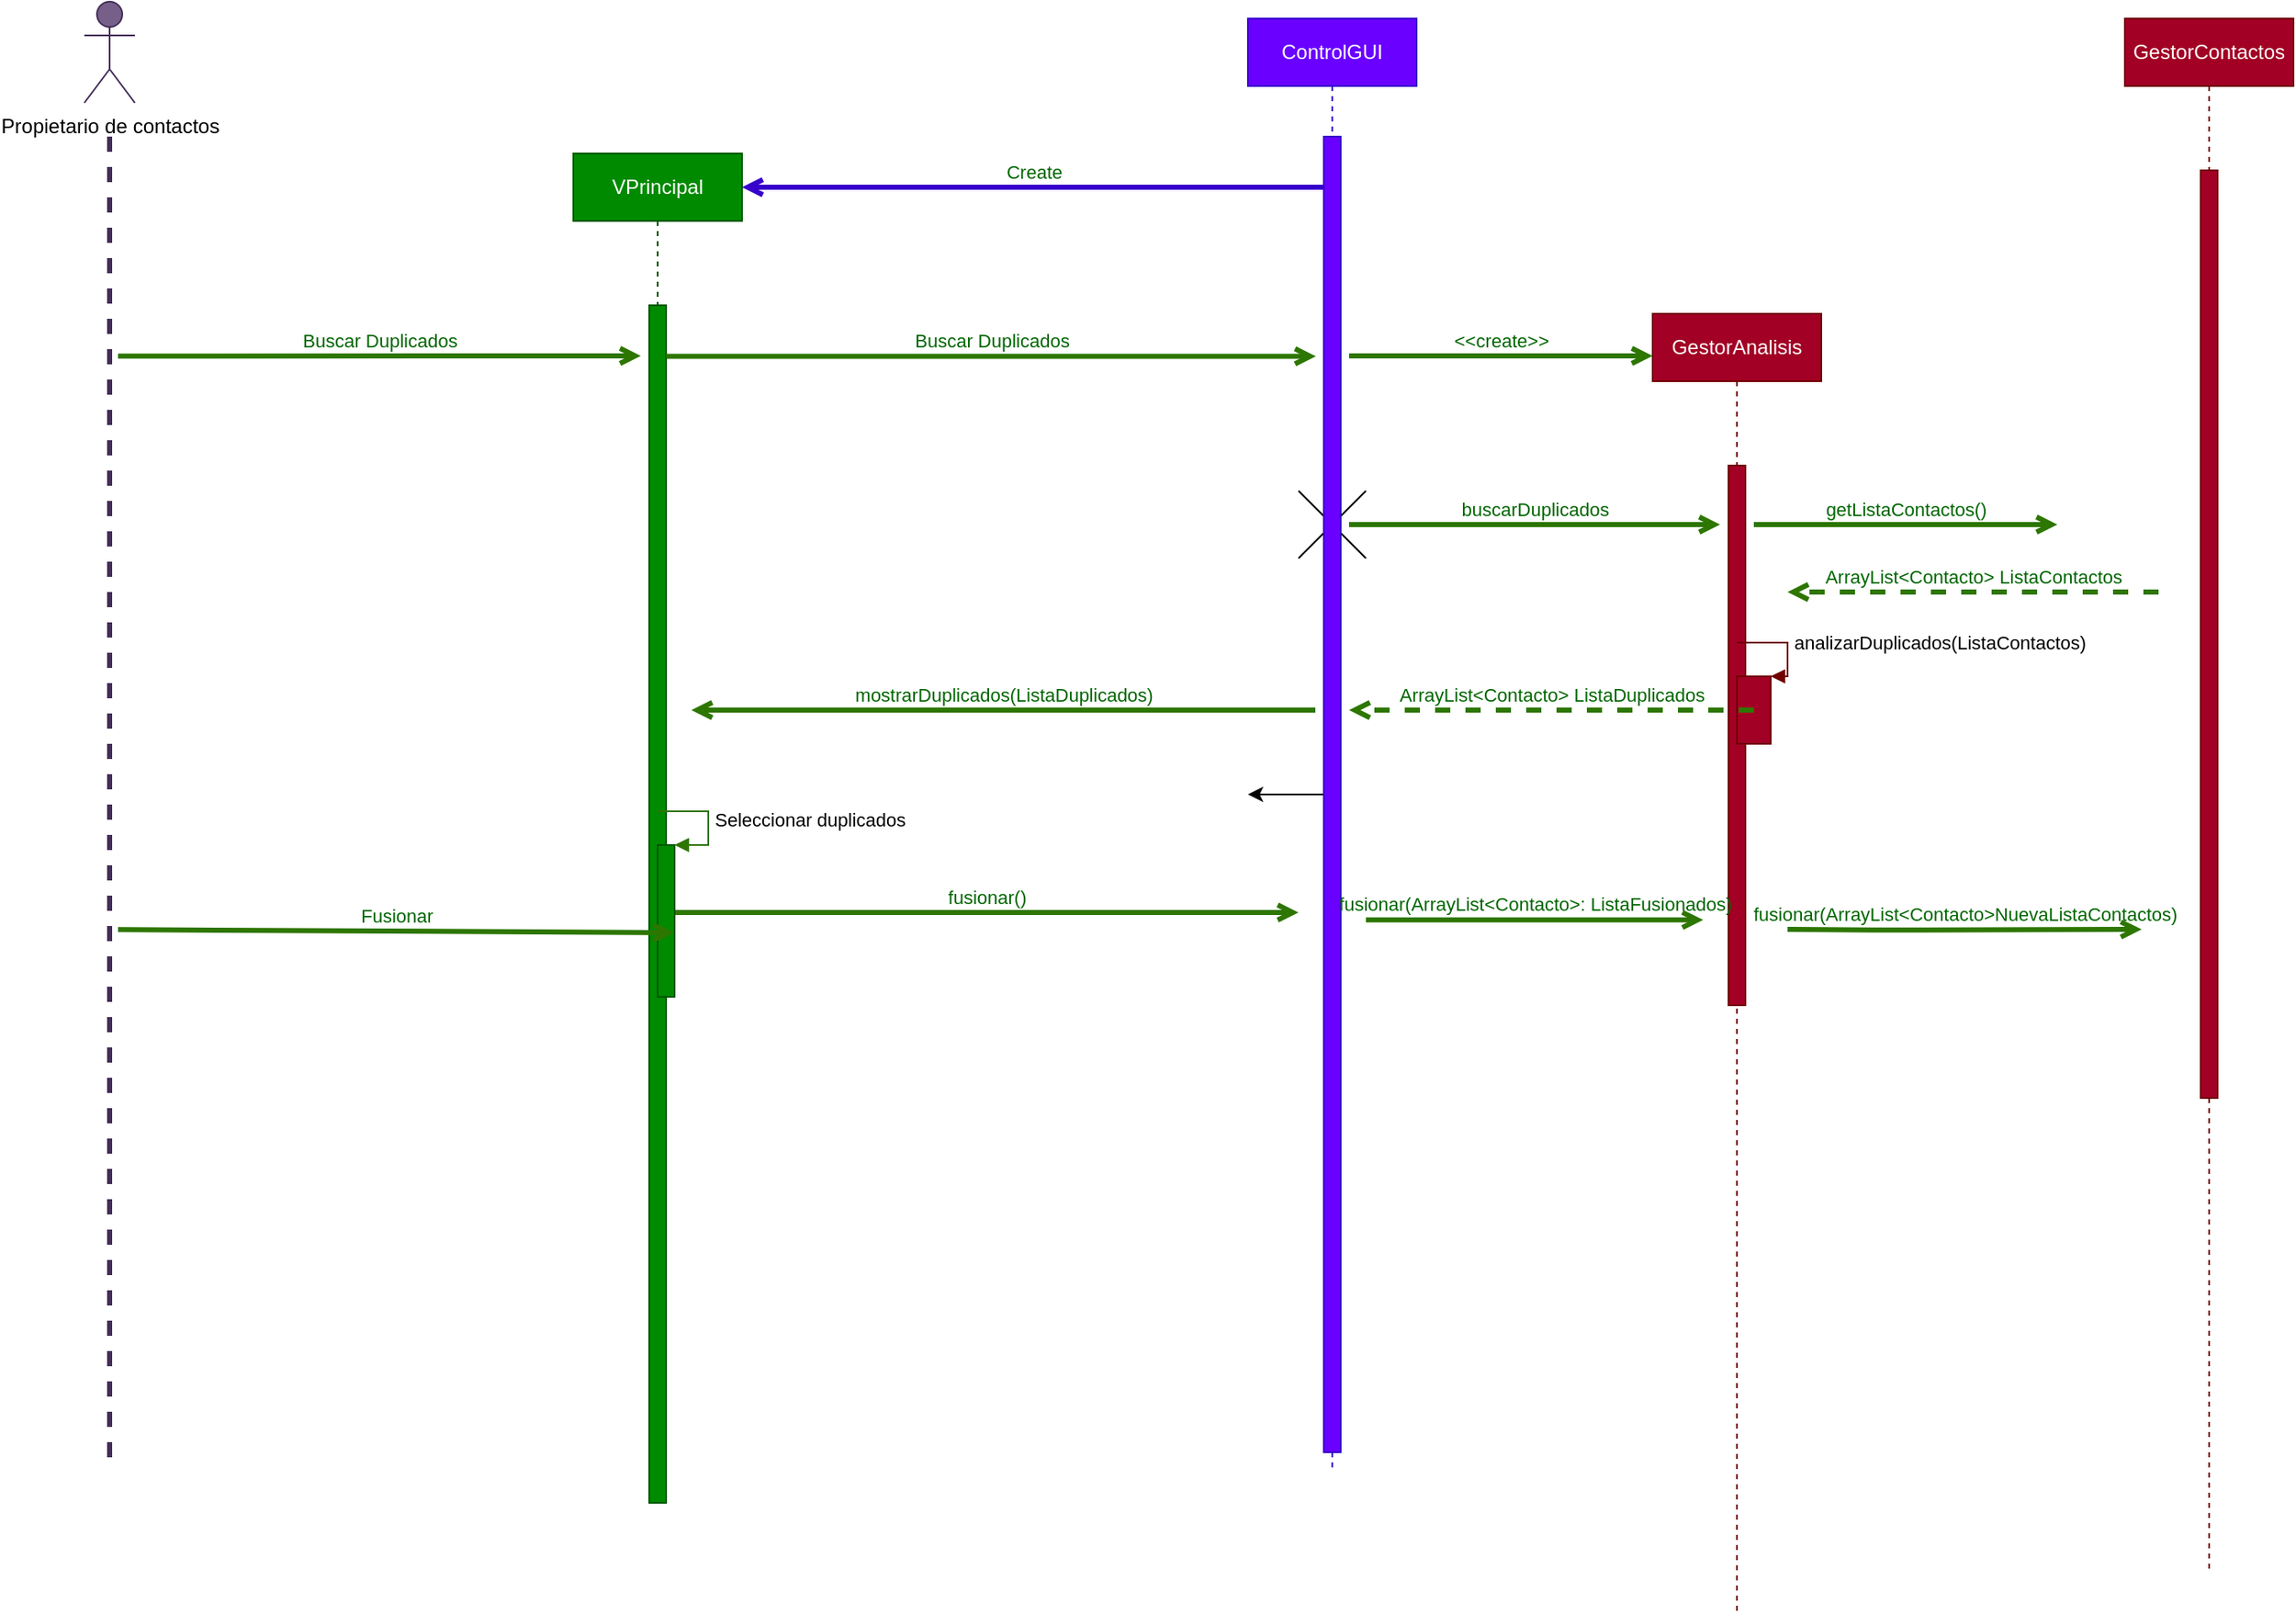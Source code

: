 <mxfile>
    <diagram id="LKaKQfK8-kJvVLxzSaqW" name="Página-1">
        <mxGraphModel dx="2815" dy="415" grid="1" gridSize="10" guides="1" tooltips="1" connect="1" arrows="1" fold="1" page="1" pageScale="1" pageWidth="1600" pageHeight="1200" background="#ffffff" math="0" shadow="0">
            <root>
                <mxCell id="0"/>
                <mxCell id="1" parent="0"/>
                <mxCell id="111" value="Propietario de contactos" style="shape=umlActor;verticalLabelPosition=bottom;verticalAlign=top;html=1;fillColor=#76608a;strokeColor=#432D57;fontColor=#000000;" parent="1" vertex="1">
                    <mxGeometry x="130" y="1230" width="30" height="60" as="geometry"/>
                </mxCell>
                <mxCell id="112" value="" style="endArrow=none;startArrow=none;endFill=0;startFill=0;endSize=8;html=1;verticalAlign=bottom;labelBackgroundColor=none;strokeWidth=3;fillColor=#76608a;strokeColor=#432D57;dashed=1;" parent="1" edge="1">
                    <mxGeometry width="160" relative="1" as="geometry">
                        <mxPoint x="145" y="1310" as="sourcePoint"/>
                        <mxPoint x="145" y="2100" as="targetPoint"/>
                    </mxGeometry>
                </mxCell>
                <mxCell id="113" value="VPrincipal" style="shape=umlLifeline;perimeter=lifelinePerimeter;whiteSpace=wrap;html=1;container=1;collapsible=0;recursiveResize=0;outlineConnect=0;fillColor=#008a00;strokeColor=#005700;fontColor=#ffffff;" parent="1" vertex="1">
                    <mxGeometry x="420" y="1320" width="100" height="800" as="geometry"/>
                </mxCell>
                <mxCell id="114" value="" style="html=1;points=[];perimeter=orthogonalPerimeter;fillColor=#008a00;strokeColor=#005700;fontColor=#ffffff;" parent="113" vertex="1">
                    <mxGeometry x="45" y="90" width="10" height="710" as="geometry"/>
                </mxCell>
                <mxCell id="115" value="ControlGUI" style="shape=umlLifeline;perimeter=lifelinePerimeter;whiteSpace=wrap;html=1;container=1;collapsible=0;recursiveResize=0;outlineConnect=0;strokeColor=#3700CC;fillColor=#6a00ff;fontColor=#ffffff;" parent="1" vertex="1">
                    <mxGeometry x="820" y="1240" width="100" height="860" as="geometry"/>
                </mxCell>
                <mxCell id="116" value="" style="shape=umlDestroy;dashed=0;" parent="115" vertex="1">
                    <mxGeometry x="30" y="280" width="40" height="40" as="geometry"/>
                </mxCell>
                <mxCell id="117" value="" style="edgeStyle=orthogonalEdgeStyle;rounded=0;orthogonalLoop=1;jettySize=auto;html=1;fontColor=#000000;" parent="115" source="118" edge="1">
                    <mxGeometry relative="1" as="geometry">
                        <mxPoint y="460" as="targetPoint"/>
                    </mxGeometry>
                </mxCell>
                <mxCell id="118" value="" style="html=1;points=[];perimeter=orthogonalPerimeter;fillColor=#6a00ff;strokeColor=#3700CC;fontColor=#ffffff;" parent="115" vertex="1">
                    <mxGeometry x="45" y="70" width="10" height="780" as="geometry"/>
                </mxCell>
                <mxCell id="119" value="GestorContactos" style="shape=umlLifeline;perimeter=lifelinePerimeter;whiteSpace=wrap;html=1;container=1;collapsible=0;recursiveResize=0;outlineConnect=0;fillColor=#a20025;strokeColor=#6F0000;fontColor=#ffffff;" parent="1" vertex="1">
                    <mxGeometry x="1340" y="1240" width="100" height="920" as="geometry"/>
                </mxCell>
                <mxCell id="120" value="" style="html=1;points=[];perimeter=orthogonalPerimeter;fillColor=#a20025;strokeColor=#6F0000;fontColor=#ffffff;" parent="119" vertex="1">
                    <mxGeometry x="45" y="90" width="10" height="550" as="geometry"/>
                </mxCell>
                <mxCell id="121" value="Buscar Duplicados" style="html=1;verticalAlign=bottom;labelBackgroundColor=none;endArrow=open;endFill=0;fontColor=#006600;strokeWidth=3;fillColor=#60a917;strokeColor=#2D7600;" parent="1" edge="1">
                    <mxGeometry width="160" relative="1" as="geometry">
                        <mxPoint x="150" y="1440.12" as="sourcePoint"/>
                        <mxPoint x="460" y="1440" as="targetPoint"/>
                    </mxGeometry>
                </mxCell>
                <mxCell id="123" value="Buscar Duplicados" style="html=1;verticalAlign=bottom;labelBackgroundColor=none;endArrow=open;endFill=0;fontColor=#006600;strokeWidth=3;fillColor=#60a917;strokeColor=#2D7600;entryX=-0.471;entryY=0.167;entryDx=0;entryDy=0;entryPerimeter=0;" parent="1" source="114" target="118" edge="1">
                    <mxGeometry width="160" relative="1" as="geometry">
                        <mxPoint x="480" y="1440.12" as="sourcePoint"/>
                        <mxPoint x="700" y="1440" as="targetPoint"/>
                    </mxGeometry>
                </mxCell>
                <mxCell id="132" value="Create" style="html=1;verticalAlign=bottom;labelBackgroundColor=none;endArrow=open;endFill=0;fontColor=#006600;strokeWidth=3;fillColor=#6a00ff;strokeColor=#3700CC;" parent="1" source="118" edge="1">
                    <mxGeometry width="160" relative="1" as="geometry">
                        <mxPoint x="860" y="1340" as="sourcePoint"/>
                        <mxPoint x="520" y="1340" as="targetPoint"/>
                    </mxGeometry>
                </mxCell>
                <mxCell id="142" value="GestorAnalisis" style="shape=umlLifeline;perimeter=lifelinePerimeter;whiteSpace=wrap;html=1;container=1;collapsible=0;recursiveResize=0;outlineConnect=0;fillColor=#a20025;strokeColor=#6F0000;fontColor=#ffffff;" parent="1" vertex="1">
                    <mxGeometry x="1060" y="1415" width="100" height="770" as="geometry"/>
                </mxCell>
                <mxCell id="143" value="" style="html=1;points=[];perimeter=orthogonalPerimeter;fillColor=#a20025;strokeColor=#6F0000;fontColor=#ffffff;" parent="142" vertex="1">
                    <mxGeometry x="45" y="90" width="10" height="320" as="geometry"/>
                </mxCell>
                <mxCell id="144" value="&amp;lt;&amp;lt;create&amp;gt;&amp;gt;" style="html=1;verticalAlign=bottom;labelBackgroundColor=none;endArrow=open;endFill=0;fontColor=#006600;strokeWidth=3;fillColor=#60a917;strokeColor=#2D7600;" parent="1" edge="1">
                    <mxGeometry width="160" relative="1" as="geometry">
                        <mxPoint x="880" y="1440" as="sourcePoint"/>
                        <mxPoint x="1060" y="1440" as="targetPoint"/>
                    </mxGeometry>
                </mxCell>
                <mxCell id="145" value="getListaContactos()" style="html=1;verticalAlign=bottom;labelBackgroundColor=none;endArrow=open;endFill=0;fontColor=#006600;strokeWidth=3;fillColor=#60a917;strokeColor=#2D7600;" parent="1" edge="1">
                    <mxGeometry width="160" relative="1" as="geometry">
                        <mxPoint x="1120" y="1540" as="sourcePoint"/>
                        <mxPoint x="1300" y="1540" as="targetPoint"/>
                    </mxGeometry>
                </mxCell>
                <mxCell id="147" value="ArrayList&amp;lt;Contacto&amp;gt; ListaContactos" style="html=1;verticalAlign=bottom;labelBackgroundColor=none;endArrow=open;endFill=0;fontColor=#006600;strokeWidth=3;fillColor=#60a917;strokeColor=#2D7600;dashed=1;" parent="1" edge="1">
                    <mxGeometry width="160" relative="1" as="geometry">
                        <mxPoint x="1360" y="1580" as="sourcePoint"/>
                        <mxPoint x="1140" y="1580" as="targetPoint"/>
                    </mxGeometry>
                </mxCell>
                <mxCell id="148" value="buscarDuplicados" style="html=1;verticalAlign=bottom;labelBackgroundColor=none;endArrow=open;endFill=0;fontColor=#006600;strokeWidth=3;fillColor=#60a917;strokeColor=#2D7600;" parent="1" edge="1">
                    <mxGeometry width="160" relative="1" as="geometry">
                        <mxPoint x="880" y="1540" as="sourcePoint"/>
                        <mxPoint x="1100" y="1540" as="targetPoint"/>
                    </mxGeometry>
                </mxCell>
                <mxCell id="149" value="" style="html=1;points=[];perimeter=orthogonalPerimeter;fillColor=#a20025;strokeColor=#6F0000;shadow=0;fontColor=#ffffff;labelBackgroundColor=#ffffff;" parent="1" vertex="1">
                    <mxGeometry x="1110" y="1630" width="20" height="40" as="geometry"/>
                </mxCell>
                <mxCell id="150" value="analizarDuplicados(ListaContactos)" style="edgeStyle=orthogonalEdgeStyle;html=1;align=left;spacingLeft=2;endArrow=block;rounded=0;entryX=1;entryY=0;fillColor=#a20025;strokeColor=#6F0000;shadow=0;fontColor=#000000;labelBackgroundColor=#ffffff;" parent="1" target="149" edge="1">
                    <mxGeometry relative="1" as="geometry">
                        <mxPoint x="1110.0" y="1610" as="sourcePoint"/>
                        <Array as="points">
                            <mxPoint x="1140" y="1610"/>
                        </Array>
                    </mxGeometry>
                </mxCell>
                <mxCell id="151" value="ArrayList&amp;lt;Contacto&amp;gt; ListaDuplicados" style="html=1;verticalAlign=bottom;labelBackgroundColor=none;endArrow=open;endFill=0;fontColor=#006600;strokeWidth=3;fillColor=#60a917;strokeColor=#2D7600;dashed=1;" parent="1" edge="1">
                    <mxGeometry width="160" relative="1" as="geometry">
                        <mxPoint x="1120" y="1650" as="sourcePoint"/>
                        <mxPoint x="880" y="1650" as="targetPoint"/>
                    </mxGeometry>
                </mxCell>
                <mxCell id="152" value="mostrarDuplicados(ListaDuplicados)" style="html=1;verticalAlign=bottom;labelBackgroundColor=none;endArrow=open;endFill=0;fontColor=#006600;strokeWidth=3;fillColor=#60a917;strokeColor=#2D7600;" parent="1" edge="1">
                    <mxGeometry width="160" relative="1" as="geometry">
                        <mxPoint x="860" y="1650" as="sourcePoint"/>
                        <mxPoint x="490" y="1650" as="targetPoint"/>
                    </mxGeometry>
                </mxCell>
                <mxCell id="153" value="fusionar()" style="html=1;verticalAlign=bottom;labelBackgroundColor=none;endArrow=open;endFill=0;fontColor=#006600;strokeWidth=3;fillColor=#60a917;strokeColor=#2D7600;" parent="1" edge="1">
                    <mxGeometry width="160" relative="1" as="geometry">
                        <mxPoint x="480" y="1770" as="sourcePoint"/>
                        <mxPoint x="850" y="1770" as="targetPoint"/>
                        <Array as="points">
                            <mxPoint x="590" y="1770"/>
                        </Array>
                    </mxGeometry>
                </mxCell>
                <mxCell id="154" value="" style="html=1;points=[];perimeter=orthogonalPerimeter;fillColor=#008a00;strokeColor=#005700;shadow=0;fontColor=#ffffff;labelBackgroundColor=#ffffff;" parent="1" vertex="1">
                    <mxGeometry x="470" y="1730" width="10" height="90" as="geometry"/>
                </mxCell>
                <mxCell id="155" value="Seleccionar duplicados" style="edgeStyle=orthogonalEdgeStyle;html=1;align=left;spacingLeft=2;endArrow=block;rounded=0;entryX=1;entryY=0;fillColor=#60a917;strokeColor=#2D7600;shadow=0;fontColor=#000000;labelBackgroundColor=#ffffff;" parent="1" target="154" edge="1">
                    <mxGeometry relative="1" as="geometry">
                        <mxPoint x="470" y="1710" as="sourcePoint"/>
                        <Array as="points">
                            <mxPoint x="500" y="1710"/>
                        </Array>
                    </mxGeometry>
                </mxCell>
                <mxCell id="156" value="Fusionar" style="html=1;verticalAlign=bottom;labelBackgroundColor=none;endArrow=open;endFill=0;fontColor=#006600;strokeWidth=3;fillColor=#60a917;strokeColor=#2D7600;entryX=0.983;entryY=0.578;entryDx=0;entryDy=0;entryPerimeter=0;" parent="1" target="154" edge="1">
                    <mxGeometry width="160" relative="1" as="geometry">
                        <mxPoint x="150" y="1780.12" as="sourcePoint"/>
                        <mxPoint x="460" y="1780.0" as="targetPoint"/>
                    </mxGeometry>
                </mxCell>
                <mxCell id="158" value="fusionar(ArrayList&amp;lt;Contacto&amp;gt;: ListaFusionados)" style="html=1;verticalAlign=bottom;labelBackgroundColor=none;endArrow=open;endFill=0;fontColor=#006600;strokeWidth=3;fillColor=#60a917;strokeColor=#2D7600;" parent="1" edge="1">
                    <mxGeometry width="160" relative="1" as="geometry">
                        <mxPoint x="890" y="1774.41" as="sourcePoint"/>
                        <mxPoint x="1090" y="1774.41" as="targetPoint"/>
                        <Array as="points">
                            <mxPoint x="935" y="1774.41"/>
                        </Array>
                    </mxGeometry>
                </mxCell>
                <mxCell id="159" value="fusionar(ArrayList&amp;lt;Contacto&amp;gt;NuevaListaContactos)" style="html=1;verticalAlign=bottom;labelBackgroundColor=none;endArrow=open;endFill=0;fontColor=#006600;strokeWidth=3;fillColor=#60a917;strokeColor=#2D7600;" parent="1" edge="1">
                    <mxGeometry width="160" relative="1" as="geometry">
                        <mxPoint x="1140" y="1780" as="sourcePoint"/>
                        <mxPoint x="1350" y="1780" as="targetPoint"/>
                        <Array as="points">
                            <mxPoint x="1200" y="1780.41"/>
                        </Array>
                    </mxGeometry>
                </mxCell>
            </root>
        </mxGraphModel>
    </diagram>
</mxfile>